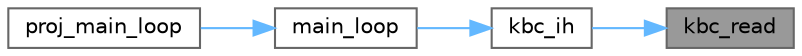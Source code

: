 digraph "kbc_read"
{
 // LATEX_PDF_SIZE
  bgcolor="transparent";
  edge [fontname=Helvetica,fontsize=10,labelfontname=Helvetica,labelfontsize=10];
  node [fontname=Helvetica,fontsize=10,shape=box,height=0.2,width=0.4];
  rankdir="RL";
  Node1 [label="kbc_read",height=0.2,width=0.4,color="gray40", fillcolor="grey60", style="filled", fontcolor="black",tooltip="This function reads the status of the KBC more completely."];
  Node1 -> Node2 [dir="back",color="steelblue1",style="solid"];
  Node2 [label="kbc_ih",height=0.2,width=0.4,color="grey40", fillcolor="white", style="filled",URL="$kbc_8c.html#aea970a154161a35f6894898a092ed70a",tooltip="Keyboard's interrupt handler."];
  Node2 -> Node3 [dir="back",color="steelblue1",style="solid"];
  Node3 [label="main_loop",height=0.2,width=0.4,color="grey40", fillcolor="white", style="filled",URL="$int__manager_8c.html#a24285aea4a27f96c321b2628788e9a57",tooltip="Main loop of the system. This function enters the main loop of the system and continuously waits for ..."];
  Node3 -> Node4 [dir="back",color="steelblue1",style="solid"];
  Node4 [label="proj_main_loop",height=0.2,width=0.4,color="grey40", fillcolor="white", style="filled",URL="$main_8c.html#a2a16f651eccbd248e1ad3b3b924b143b",tooltip=" "];
}
